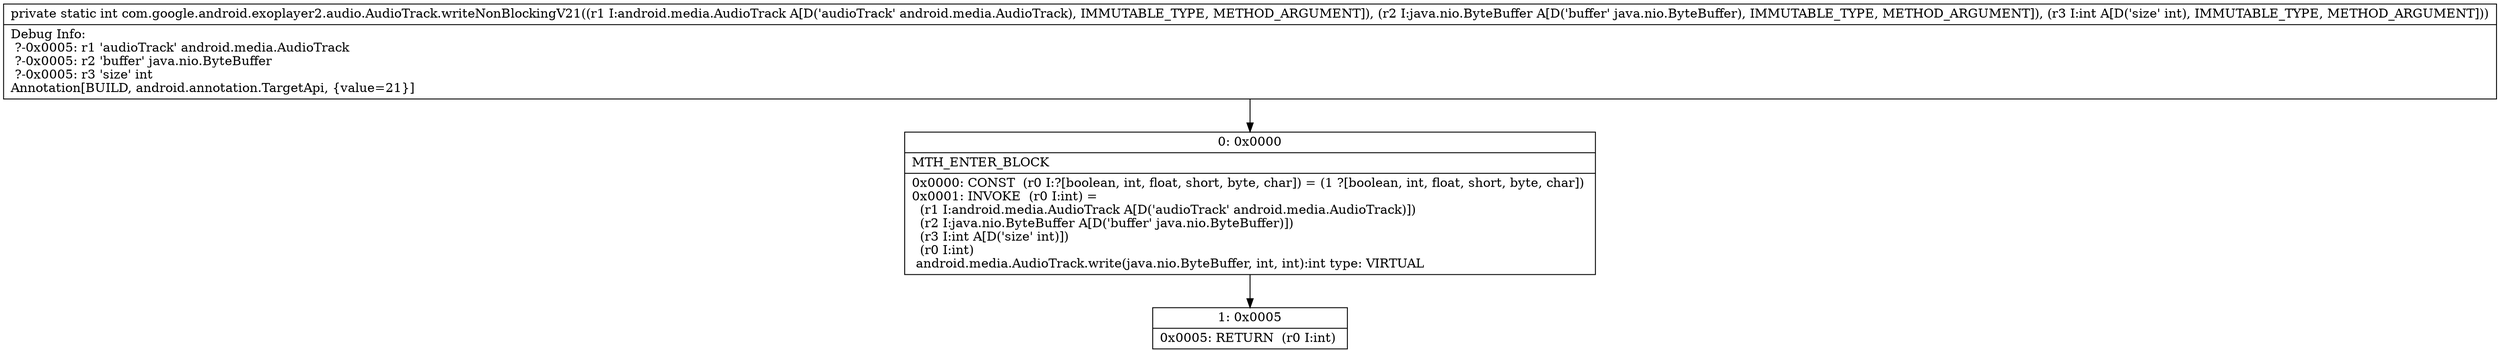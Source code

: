digraph "CFG forcom.google.android.exoplayer2.audio.AudioTrack.writeNonBlockingV21(Landroid\/media\/AudioTrack;Ljava\/nio\/ByteBuffer;I)I" {
Node_0 [shape=record,label="{0\:\ 0x0000|MTH_ENTER_BLOCK\l|0x0000: CONST  (r0 I:?[boolean, int, float, short, byte, char]) = (1 ?[boolean, int, float, short, byte, char]) \l0x0001: INVOKE  (r0 I:int) = \l  (r1 I:android.media.AudioTrack A[D('audioTrack' android.media.AudioTrack)])\l  (r2 I:java.nio.ByteBuffer A[D('buffer' java.nio.ByteBuffer)])\l  (r3 I:int A[D('size' int)])\l  (r0 I:int)\l android.media.AudioTrack.write(java.nio.ByteBuffer, int, int):int type: VIRTUAL \l}"];
Node_1 [shape=record,label="{1\:\ 0x0005|0x0005: RETURN  (r0 I:int) \l}"];
MethodNode[shape=record,label="{private static int com.google.android.exoplayer2.audio.AudioTrack.writeNonBlockingV21((r1 I:android.media.AudioTrack A[D('audioTrack' android.media.AudioTrack), IMMUTABLE_TYPE, METHOD_ARGUMENT]), (r2 I:java.nio.ByteBuffer A[D('buffer' java.nio.ByteBuffer), IMMUTABLE_TYPE, METHOD_ARGUMENT]), (r3 I:int A[D('size' int), IMMUTABLE_TYPE, METHOD_ARGUMENT]))  | Debug Info:\l  ?\-0x0005: r1 'audioTrack' android.media.AudioTrack\l  ?\-0x0005: r2 'buffer' java.nio.ByteBuffer\l  ?\-0x0005: r3 'size' int\lAnnotation[BUILD, android.annotation.TargetApi, \{value=21\}]\l}"];
MethodNode -> Node_0;
Node_0 -> Node_1;
}

